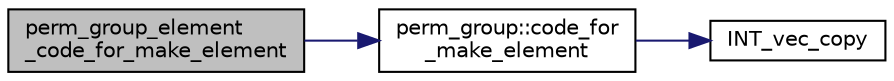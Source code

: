 digraph "perm_group_element_code_for_make_element"
{
  edge [fontname="Helvetica",fontsize="10",labelfontname="Helvetica",labelfontsize="10"];
  node [fontname="Helvetica",fontsize="10",shape=record];
  rankdir="LR";
  Node7972 [label="perm_group_element\l_code_for_make_element",height=0.2,width=0.4,color="black", fillcolor="grey75", style="filled", fontcolor="black"];
  Node7972 -> Node7973 [color="midnightblue",fontsize="10",style="solid",fontname="Helvetica"];
  Node7973 [label="perm_group::code_for\l_make_element",height=0.2,width=0.4,color="black", fillcolor="white", style="filled",URL="$df/d0a/classperm__group.html#ac4de1482959a2701ebd10c75bb5c9f86"];
  Node7973 -> Node7974 [color="midnightblue",fontsize="10",style="solid",fontname="Helvetica"];
  Node7974 [label="INT_vec_copy",height=0.2,width=0.4,color="black", fillcolor="white", style="filled",URL="$df/dbf/sajeeb_8_c.html#ac2d875e27e009af6ec04d17254d11075"];
}

